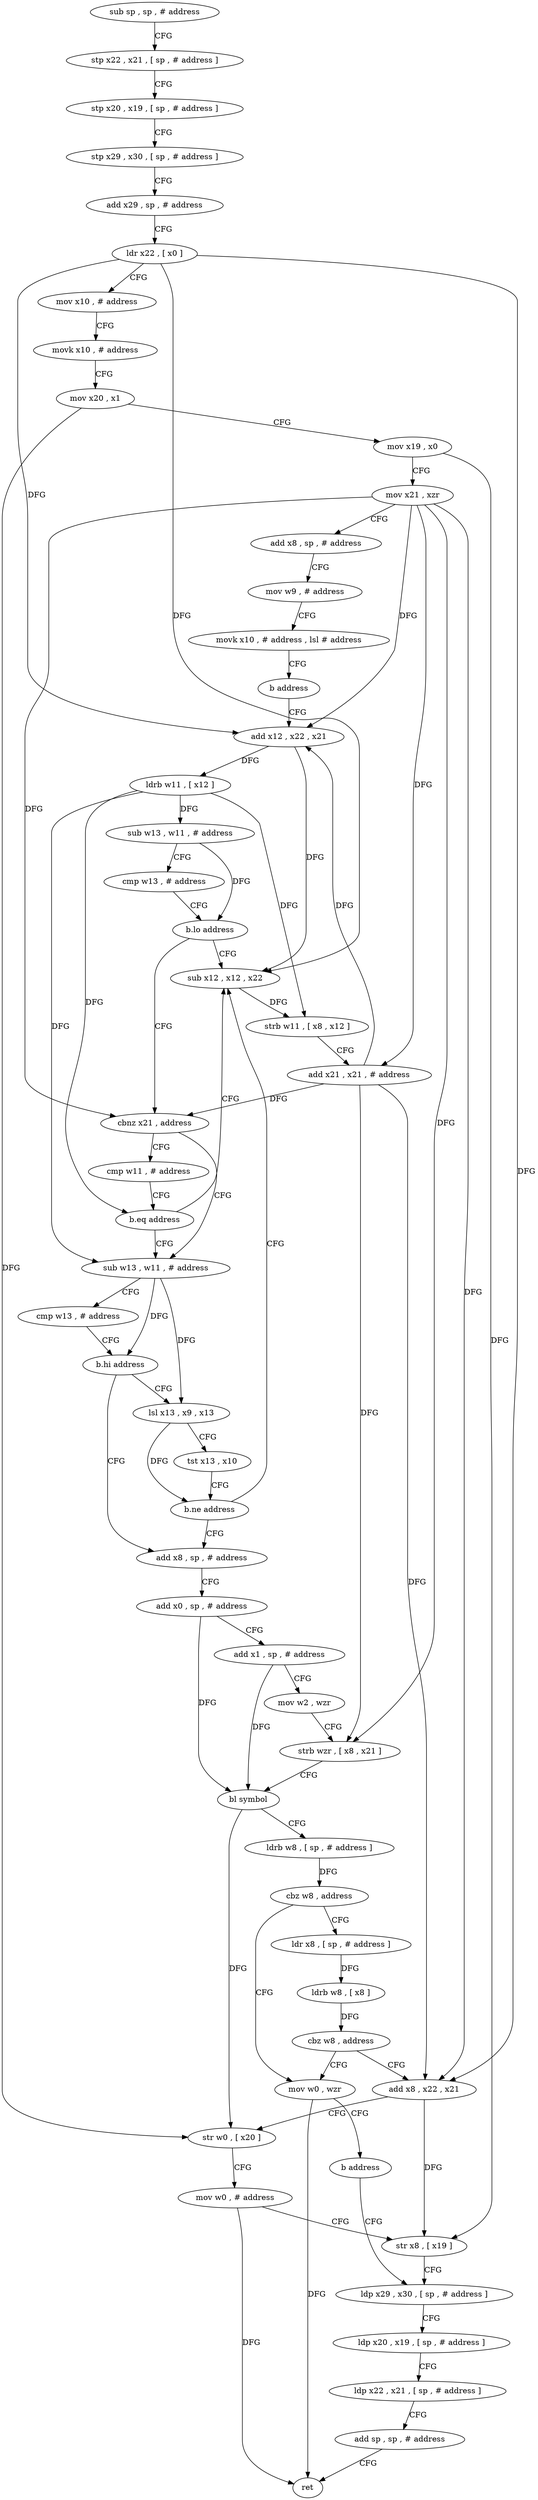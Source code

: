 digraph "func" {
"72808" [label = "sub sp , sp , # address" ]
"72812" [label = "stp x22 , x21 , [ sp , # address ]" ]
"72816" [label = "stp x20 , x19 , [ sp , # address ]" ]
"72820" [label = "stp x29 , x30 , [ sp , # address ]" ]
"72824" [label = "add x29 , sp , # address" ]
"72828" [label = "ldr x22 , [ x0 ]" ]
"72832" [label = "mov x10 , # address" ]
"72836" [label = "movk x10 , # address" ]
"72840" [label = "mov x20 , x1" ]
"72844" [label = "mov x19 , x0" ]
"72848" [label = "mov x21 , xzr" ]
"72852" [label = "add x8 , sp , # address" ]
"72856" [label = "mov w9 , # address" ]
"72860" [label = "movk x10 , # address , lsl # address" ]
"72864" [label = "b address" ]
"72880" [label = "add x12 , x22 , x21" ]
"72884" [label = "ldrb w11 , [ x12 ]" ]
"72888" [label = "sub w13 , w11 , # address" ]
"72892" [label = "cmp w13 , # address" ]
"72896" [label = "b.lo address" ]
"72868" [label = "sub x12 , x12 , x22" ]
"72900" [label = "cbnz x21 , address" ]
"72872" [label = "strb w11 , [ x8 , x12 ]" ]
"72876" [label = "add x21 , x21 , # address" ]
"72912" [label = "sub w13 , w11 , # address" ]
"72904" [label = "cmp w11 , # address" ]
"72916" [label = "cmp w13 , # address" ]
"72920" [label = "b.hi address" ]
"72936" [label = "add x8 , sp , # address" ]
"72924" [label = "lsl x13 , x9 , x13" ]
"72908" [label = "b.eq address" ]
"72940" [label = "add x0 , sp , # address" ]
"72944" [label = "add x1 , sp , # address" ]
"72948" [label = "mov w2 , wzr" ]
"72952" [label = "strb wzr , [ x8 , x21 ]" ]
"72956" [label = "bl symbol" ]
"72960" [label = "ldrb w8 , [ sp , # address ]" ]
"72964" [label = "cbz w8 , address" ]
"72980" [label = "mov w0 , wzr" ]
"72968" [label = "ldr x8 , [ sp , # address ]" ]
"72928" [label = "tst x13 , x10" ]
"72932" [label = "b.ne address" ]
"72984" [label = "b address" ]
"73004" [label = "ldp x29 , x30 , [ sp , # address ]" ]
"72972" [label = "ldrb w8 , [ x8 ]" ]
"72976" [label = "cbz w8 , address" ]
"72988" [label = "add x8 , x22 , x21" ]
"73008" [label = "ldp x20 , x19 , [ sp , # address ]" ]
"73012" [label = "ldp x22 , x21 , [ sp , # address ]" ]
"73016" [label = "add sp , sp , # address" ]
"73020" [label = "ret" ]
"72992" [label = "str w0 , [ x20 ]" ]
"72996" [label = "mov w0 , # address" ]
"73000" [label = "str x8 , [ x19 ]" ]
"72808" -> "72812" [ label = "CFG" ]
"72812" -> "72816" [ label = "CFG" ]
"72816" -> "72820" [ label = "CFG" ]
"72820" -> "72824" [ label = "CFG" ]
"72824" -> "72828" [ label = "CFG" ]
"72828" -> "72832" [ label = "CFG" ]
"72828" -> "72880" [ label = "DFG" ]
"72828" -> "72868" [ label = "DFG" ]
"72828" -> "72988" [ label = "DFG" ]
"72832" -> "72836" [ label = "CFG" ]
"72836" -> "72840" [ label = "CFG" ]
"72840" -> "72844" [ label = "CFG" ]
"72840" -> "72992" [ label = "DFG" ]
"72844" -> "72848" [ label = "CFG" ]
"72844" -> "73000" [ label = "DFG" ]
"72848" -> "72852" [ label = "CFG" ]
"72848" -> "72880" [ label = "DFG" ]
"72848" -> "72876" [ label = "DFG" ]
"72848" -> "72900" [ label = "DFG" ]
"72848" -> "72952" [ label = "DFG" ]
"72848" -> "72988" [ label = "DFG" ]
"72852" -> "72856" [ label = "CFG" ]
"72856" -> "72860" [ label = "CFG" ]
"72860" -> "72864" [ label = "CFG" ]
"72864" -> "72880" [ label = "CFG" ]
"72880" -> "72884" [ label = "DFG" ]
"72880" -> "72868" [ label = "DFG" ]
"72884" -> "72888" [ label = "DFG" ]
"72884" -> "72872" [ label = "DFG" ]
"72884" -> "72912" [ label = "DFG" ]
"72884" -> "72908" [ label = "DFG" ]
"72888" -> "72892" [ label = "CFG" ]
"72888" -> "72896" [ label = "DFG" ]
"72892" -> "72896" [ label = "CFG" ]
"72896" -> "72868" [ label = "CFG" ]
"72896" -> "72900" [ label = "CFG" ]
"72868" -> "72872" [ label = "DFG" ]
"72900" -> "72912" [ label = "CFG" ]
"72900" -> "72904" [ label = "CFG" ]
"72872" -> "72876" [ label = "CFG" ]
"72876" -> "72880" [ label = "DFG" ]
"72876" -> "72900" [ label = "DFG" ]
"72876" -> "72952" [ label = "DFG" ]
"72876" -> "72988" [ label = "DFG" ]
"72912" -> "72916" [ label = "CFG" ]
"72912" -> "72920" [ label = "DFG" ]
"72912" -> "72924" [ label = "DFG" ]
"72904" -> "72908" [ label = "CFG" ]
"72916" -> "72920" [ label = "CFG" ]
"72920" -> "72936" [ label = "CFG" ]
"72920" -> "72924" [ label = "CFG" ]
"72936" -> "72940" [ label = "CFG" ]
"72924" -> "72928" [ label = "CFG" ]
"72924" -> "72932" [ label = "DFG" ]
"72908" -> "72868" [ label = "CFG" ]
"72908" -> "72912" [ label = "CFG" ]
"72940" -> "72944" [ label = "CFG" ]
"72940" -> "72956" [ label = "DFG" ]
"72944" -> "72948" [ label = "CFG" ]
"72944" -> "72956" [ label = "DFG" ]
"72948" -> "72952" [ label = "CFG" ]
"72952" -> "72956" [ label = "CFG" ]
"72956" -> "72960" [ label = "CFG" ]
"72956" -> "72992" [ label = "DFG" ]
"72960" -> "72964" [ label = "DFG" ]
"72964" -> "72980" [ label = "CFG" ]
"72964" -> "72968" [ label = "CFG" ]
"72980" -> "72984" [ label = "CFG" ]
"72980" -> "73020" [ label = "DFG" ]
"72968" -> "72972" [ label = "DFG" ]
"72928" -> "72932" [ label = "CFG" ]
"72932" -> "72868" [ label = "CFG" ]
"72932" -> "72936" [ label = "CFG" ]
"72984" -> "73004" [ label = "CFG" ]
"73004" -> "73008" [ label = "CFG" ]
"72972" -> "72976" [ label = "DFG" ]
"72976" -> "72988" [ label = "CFG" ]
"72976" -> "72980" [ label = "CFG" ]
"72988" -> "72992" [ label = "CFG" ]
"72988" -> "73000" [ label = "DFG" ]
"73008" -> "73012" [ label = "CFG" ]
"73012" -> "73016" [ label = "CFG" ]
"73016" -> "73020" [ label = "CFG" ]
"72992" -> "72996" [ label = "CFG" ]
"72996" -> "73000" [ label = "CFG" ]
"72996" -> "73020" [ label = "DFG" ]
"73000" -> "73004" [ label = "CFG" ]
}
